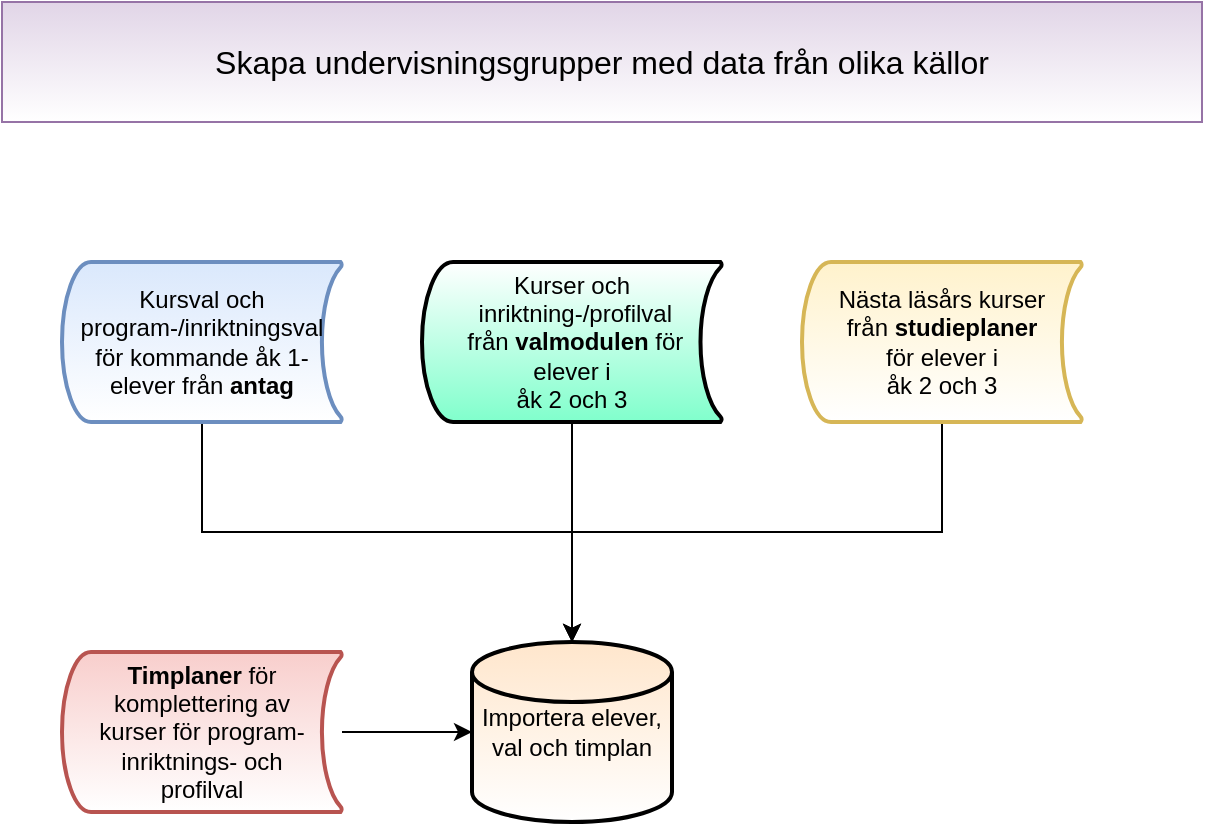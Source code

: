 <mxfile version="16.5.3" type="github" pages="3">
  <diagram id="eU5bEB_idOcOBmL3GrIz" name="Översikt">
    <mxGraphModel dx="1449" dy="1136" grid="1" gridSize="10" guides="1" tooltips="1" connect="1" arrows="1" fold="1" page="1" pageScale="1" pageWidth="827" pageHeight="1169" math="0" shadow="0">
      <root>
        <mxCell id="0" />
        <mxCell id="1" parent="0" />
        <mxCell id="N4Wq4Jq-gwxVOum_rCYY-2" value="&lt;font style=&quot;font-size: 16px&quot;&gt;Skapa undervisningsgrupper med data från olika källor&lt;/font&gt;" style="whiteSpace=wrap;html=1;fillColor=#e1d5e7;strokeColor=#9673a6;gradientColor=#ffffff;rounded=0;" parent="1" vertex="1">
          <mxGeometry x="120" y="80" width="600" height="60" as="geometry" />
        </mxCell>
        <mxCell id="N4Wq4Jq-gwxVOum_rCYY-20" style="edgeStyle=orthogonalEdgeStyle;orthogonalLoop=1;jettySize=auto;html=1;entryX=0.5;entryY=0;entryDx=0;entryDy=0;exitX=0.5;exitY=0;exitDx=0;exitDy=0;rounded=0;" parent="1" source="N4Wq4Jq-gwxVOum_rCYY-7" target="N4Wq4Jq-gwxVOum_rCYY-7" edge="1">
          <mxGeometry relative="1" as="geometry" />
        </mxCell>
        <mxCell id="N4Wq4Jq-gwxVOum_rCYY-23" value="" style="edgeStyle=orthogonalEdgeStyle;orthogonalLoop=1;jettySize=auto;html=1;rounded=0;" parent="1" source="N4Wq4Jq-gwxVOum_rCYY-3" target="N4Wq4Jq-gwxVOum_rCYY-7" edge="1">
          <mxGeometry relative="1" as="geometry" />
        </mxCell>
        <mxCell id="N4Wq4Jq-gwxVOum_rCYY-3" value="Kurser och&lt;br&gt;&amp;nbsp;inriktning-/profilval&lt;br&gt;&amp;nbsp;från &lt;b&gt;valmodulen&lt;/b&gt; för&lt;br&gt;elever i &lt;br&gt;åk 2 och 3" style="strokeWidth=2;html=1;shape=mxgraph.flowchart.stored_data;whiteSpace=wrap;gradientColor=#80FFCC;rounded=0;" parent="1" vertex="1">
          <mxGeometry x="330" y="210" width="150" height="80" as="geometry" />
        </mxCell>
        <mxCell id="N4Wq4Jq-gwxVOum_rCYY-19" style="edgeStyle=orthogonalEdgeStyle;orthogonalLoop=1;jettySize=auto;html=1;exitX=0.5;exitY=1;exitDx=0;exitDy=0;exitPerimeter=0;rounded=0;" parent="1" source="N4Wq4Jq-gwxVOum_rCYY-4" target="N4Wq4Jq-gwxVOum_rCYY-7" edge="1">
          <mxGeometry relative="1" as="geometry">
            <mxPoint x="210" y="300" as="sourcePoint" />
          </mxGeometry>
        </mxCell>
        <mxCell id="N4Wq4Jq-gwxVOum_rCYY-4" value="Kursval och&lt;br&gt;program-/inriktningsval&lt;br&gt;för kommande åk 1-elever från &lt;b&gt;antag&lt;/b&gt;" style="strokeWidth=2;html=1;shape=mxgraph.flowchart.stored_data;whiteSpace=wrap;fillColor=#dae8fc;strokeColor=#6c8ebf;gradientColor=#ffffff;rounded=0;" parent="1" vertex="1">
          <mxGeometry x="150" y="210" width="140" height="80" as="geometry" />
        </mxCell>
        <mxCell id="N4Wq4Jq-gwxVOum_rCYY-21" style="edgeStyle=orthogonalEdgeStyle;orthogonalLoop=1;jettySize=auto;html=1;exitX=0.5;exitY=1;exitDx=0;exitDy=0;exitPerimeter=0;rounded=0;" parent="1" source="N4Wq4Jq-gwxVOum_rCYY-5" target="N4Wq4Jq-gwxVOum_rCYY-7" edge="1">
          <mxGeometry relative="1" as="geometry" />
        </mxCell>
        <mxCell id="N4Wq4Jq-gwxVOum_rCYY-5" value="Nästa läsårs kurser&lt;br&gt;från &lt;b&gt;studieplaner&lt;/b&gt;&lt;br&gt;för elever i&lt;br&gt;åk 2 och 3" style="strokeWidth=2;html=1;shape=mxgraph.flowchart.stored_data;whiteSpace=wrap;fillColor=#fff2cc;strokeColor=#d6b656;gradientColor=#ffffff;rounded=0;" parent="1" vertex="1">
          <mxGeometry x="520" y="210" width="140" height="80" as="geometry" />
        </mxCell>
        <mxCell id="N4Wq4Jq-gwxVOum_rCYY-24" value="" style="edgeStyle=orthogonalEdgeStyle;orthogonalLoop=1;jettySize=auto;html=1;rounded=0;" parent="1" source="N4Wq4Jq-gwxVOum_rCYY-6" target="N4Wq4Jq-gwxVOum_rCYY-7" edge="1">
          <mxGeometry relative="1" as="geometry" />
        </mxCell>
        <mxCell id="N4Wq4Jq-gwxVOum_rCYY-6" value="&lt;b&gt;Timplaner &lt;/b&gt;för komplettering av&lt;br&gt;kurser för program- inriktnings- och&lt;br&gt;profilval" style="strokeWidth=2;html=1;shape=mxgraph.flowchart.stored_data;whiteSpace=wrap;perimeter=rectanglePerimeter;fillColor=#f8cecc;strokeColor=#b85450;gradientColor=#ffffff;rounded=0;" parent="1" vertex="1">
          <mxGeometry x="150" y="405" width="140" height="80" as="geometry" />
        </mxCell>
        <mxCell id="N4Wq4Jq-gwxVOum_rCYY-7" value="Importera&amp;nbsp;elever, val och timplan" style="strokeWidth=2;html=1;shape=mxgraph.flowchart.database;whiteSpace=wrap;fontFamily=Helvetica;fontSize=12;align=center;strokeColor=default;fillColor=#ffe6cc;gradientColor=#ffffff;rounded=0;" parent="1" vertex="1">
          <mxGeometry x="355" y="400" width="100" height="90" as="geometry" />
        </mxCell>
        <mxCell id="N4Wq4Jq-gwxVOum_rCYY-22" style="edgeStyle=orthogonalEdgeStyle;orthogonalLoop=1;jettySize=auto;html=1;exitX=0.5;exitY=1;exitDx=0;exitDy=0;exitPerimeter=0;rounded=0;" parent="1" source="N4Wq4Jq-gwxVOum_rCYY-3" target="N4Wq4Jq-gwxVOum_rCYY-3" edge="1">
          <mxGeometry relative="1" as="geometry" />
        </mxCell>
      </root>
    </mxGraphModel>
  </diagram>
  <diagram id="_B2IKwk71UPqKRUpduyg" name="Classdiagram">
    <mxGraphModel dx="1449" dy="1136" grid="1" gridSize="10" guides="1" tooltips="1" connect="1" arrows="1" fold="1" page="1" pageScale="1" pageWidth="827" pageHeight="1169" math="0" shadow="0">
      <root>
        <mxCell id="cNbXJIi7cZ-356EoTGdG-0" />
        <mxCell id="cNbXJIi7cZ-356EoTGdG-1" parent="cNbXJIi7cZ-356EoTGdG-0" />
        <mxCell id="QStqcALpLo4uLJht0Jsj-1" value="ImportStudentCourseChoice&#xa;" style="swimlane;fontStyle=1;align=center;verticalAlign=top;childLayout=stackLayout;horizontal=1;startSize=26;horizontalStack=0;resizeParent=1;resizeParentMax=0;resizeLast=0;collapsible=1;marginBottom=0;rounded=0;sketch=0;" parent="cNbXJIi7cZ-356EoTGdG-1" vertex="1">
          <mxGeometry x="80" y="100" width="220" height="230" as="geometry" />
        </mxCell>
        <mxCell id="QStqcALpLo4uLJht0Jsj-2" value="- case: string" style="text;strokeColor=none;fillColor=none;align=left;verticalAlign=top;spacingLeft=4;spacingRight=4;overflow=hidden;rotatable=0;points=[[0,0.5],[1,0.5]];portConstraint=eastwest;rounded=0;sketch=0;" parent="QStqcALpLo4uLJht0Jsj-1" vertex="1">
          <mxGeometry y="26" width="220" height="26" as="geometry" />
        </mxCell>
        <mxCell id="QStqcALpLo4uLJht0Jsj-5" value="- provisionalCourseCode: string" style="text;strokeColor=none;fillColor=none;align=left;verticalAlign=top;spacingLeft=4;spacingRight=4;overflow=hidden;rotatable=0;points=[[0,0.5],[1,0.5]];portConstraint=eastwest;rounded=0;sketch=0;" parent="QStqcALpLo4uLJht0Jsj-1" vertex="1">
          <mxGeometry y="52" width="220" height="26" as="geometry" />
        </mxCell>
        <mxCell id="P04Ma9YjkHCb8q7oQH9x-0" value="- firstChoice: boolean" style="text;strokeColor=none;fillColor=none;align=left;verticalAlign=top;spacingLeft=4;spacingRight=4;overflow=hidden;rotatable=0;points=[[0,0.5],[1,0.5]];portConstraint=eastwest;rounded=0;sketch=0;" parent="QStqcALpLo4uLJht0Jsj-1" vertex="1">
          <mxGeometry y="78" width="220" height="22" as="geometry" />
        </mxCell>
        <mxCell id="QStqcALpLo4uLJht0Jsj-10" value="- status: int" style="text;strokeColor=none;fillColor=none;align=left;verticalAlign=top;spacingLeft=4;spacingRight=4;overflow=hidden;rotatable=0;points=[[0,0.5],[1,0.5]];portConstraint=eastwest;rounded=0;sketch=0;" parent="QStqcALpLo4uLJht0Jsj-1" vertex="1">
          <mxGeometry y="100" width="220" height="22" as="geometry" />
        </mxCell>
        <mxCell id="P04Ma9YjkHCb8q7oQH9x-2" value="- priority: int" style="text;strokeColor=none;fillColor=none;align=left;verticalAlign=top;spacingLeft=4;spacingRight=4;overflow=hidden;rotatable=0;points=[[0,0.5],[1,0.5]];portConstraint=eastwest;rounded=0;sketch=0;" parent="QStqcALpLo4uLJht0Jsj-1" vertex="1">
          <mxGeometry y="122" width="220" height="22" as="geometry" />
        </mxCell>
        <mxCell id="QStqcALpLo4uLJht0Jsj-11" value="- personalIdNumber: string" style="text;strokeColor=none;fillColor=none;align=left;verticalAlign=top;spacingLeft=4;spacingRight=4;overflow=hidden;rotatable=0;points=[[0,0.5],[1,0.5]];portConstraint=eastwest;rounded=0;sketch=0;" parent="QStqcALpLo4uLJht0Jsj-1" vertex="1">
          <mxGeometry y="144" width="220" height="26" as="geometry" />
        </mxCell>
        <mxCell id="QStqcALpLo4uLJht0Jsj-3" value="" style="line;strokeWidth=1;fillColor=none;align=left;verticalAlign=middle;spacingTop=-1;spacingLeft=3;spacingRight=3;rotatable=0;labelPosition=right;points=[];portConstraint=eastwest;rounded=0;sketch=0;" parent="QStqcALpLo4uLJht0Jsj-1" vertex="1">
          <mxGeometry y="170" width="220" height="8" as="geometry" />
        </mxCell>
        <mxCell id="QStqcALpLo4uLJht0Jsj-4" value="+ importStudentCourseChoice()" style="text;strokeColor=none;fillColor=none;align=left;verticalAlign=top;spacingLeft=4;spacingRight=4;overflow=hidden;rotatable=0;points=[[0,0.5],[1,0.5]];portConstraint=eastwest;rounded=0;sketch=0;" parent="QStqcALpLo4uLJht0Jsj-1" vertex="1">
          <mxGeometry y="178" width="220" height="26" as="geometry" />
        </mxCell>
        <mxCell id="vb3vY32Sn7mwwM0Ge0F3-40" value="+ get(): StudentCourseChoice" style="text;strokeColor=none;fillColor=none;align=left;verticalAlign=top;spacingLeft=4;spacingRight=4;overflow=hidden;rotatable=0;points=[[0,0.5],[1,0.5]];portConstraint=eastwest;rounded=0;sketch=0;" vertex="1" parent="QStqcALpLo4uLJht0Jsj-1">
          <mxGeometry y="204" width="220" height="26" as="geometry" />
        </mxCell>
        <mxCell id="lSE_ckhoJW2lwdQtkruW-1" value="Student" style="swimlane;fontStyle=1;align=center;verticalAlign=top;childLayout=stackLayout;horizontal=1;startSize=26;horizontalStack=0;resizeParent=1;resizeParentMax=0;resizeLast=0;collapsible=1;marginBottom=0;rounded=0;sketch=0;" parent="cNbXJIi7cZ-356EoTGdG-1" vertex="1">
          <mxGeometry x="640" y="400" width="160" height="242" as="geometry" />
        </mxCell>
        <mxCell id="lSE_ckhoJW2lwdQtkruW-2" value="- id: int" style="text;strokeColor=none;fillColor=none;align=left;verticalAlign=top;spacingLeft=4;spacingRight=4;overflow=hidden;rotatable=0;points=[[0,0.5],[1,0.5]];portConstraint=eastwest;rounded=0;sketch=0;" parent="lSE_ckhoJW2lwdQtkruW-1" vertex="1">
          <mxGeometry y="26" width="160" height="26" as="geometry" />
        </mxCell>
        <mxCell id="lSE_ckhoJW2lwdQtkruW-7" value="- personalIdNumber: string" style="text;strokeColor=none;fillColor=none;align=left;verticalAlign=top;spacingLeft=4;spacingRight=4;overflow=hidden;rotatable=0;points=[[0,0.5],[1,0.5]];portConstraint=eastwest;rounded=0;sketch=0;" parent="lSE_ckhoJW2lwdQtkruW-1" vertex="1">
          <mxGeometry y="52" width="160" height="26" as="geometry" />
        </mxCell>
        <mxCell id="lSE_ckhoJW2lwdQtkruW-6" value="- firstName: string" style="text;strokeColor=none;fillColor=none;align=left;verticalAlign=top;spacingLeft=4;spacingRight=4;overflow=hidden;rotatable=0;points=[[0,0.5],[1,0.5]];portConstraint=eastwest;rounded=0;sketch=0;" parent="lSE_ckhoJW2lwdQtkruW-1" vertex="1">
          <mxGeometry y="78" width="160" height="26" as="geometry" />
        </mxCell>
        <mxCell id="lSE_ckhoJW2lwdQtkruW-5" value="- secondName: string" style="text;strokeColor=none;fillColor=none;align=left;verticalAlign=top;spacingLeft=4;spacingRight=4;overflow=hidden;rotatable=0;points=[[0,0.5],[1,0.5]];portConstraint=eastwest;rounded=0;sketch=0;" parent="lSE_ckhoJW2lwdQtkruW-1" vertex="1">
          <mxGeometry y="104" width="160" height="26" as="geometry" />
        </mxCell>
        <mxCell id="aIZ5KHtmLbTSz8HgZeEo-0" value="- class: string" style="text;strokeColor=none;fillColor=none;align=left;verticalAlign=top;spacingLeft=4;spacingRight=4;overflow=hidden;rotatable=0;points=[[0,0.5],[1,0.5]];portConstraint=eastwest;rounded=0;sketch=0;" parent="lSE_ckhoJW2lwdQtkruW-1" vertex="1">
          <mxGeometry y="130" width="160" height="26" as="geometry" />
        </mxCell>
        <mxCell id="7xDCMkD5o106g9vGs4F4-0" value="- meritValue: double" style="text;strokeColor=none;fillColor=none;align=left;verticalAlign=top;spacingLeft=4;spacingRight=4;overflow=hidden;rotatable=0;points=[[0,0.5],[1,0.5]];portConstraint=eastwest;rounded=0;sketch=0;" parent="lSE_ckhoJW2lwdQtkruW-1" vertex="1">
          <mxGeometry y="156" width="160" height="26" as="geometry" />
        </mxCell>
        <mxCell id="lSE_ckhoJW2lwdQtkruW-3" value="" style="line;strokeWidth=1;fillColor=none;align=left;verticalAlign=middle;spacingTop=-1;spacingLeft=3;spacingRight=3;rotatable=0;labelPosition=right;points=[];portConstraint=eastwest;rounded=0;sketch=0;" parent="lSE_ckhoJW2lwdQtkruW-1" vertex="1">
          <mxGeometry y="182" width="160" height="8" as="geometry" />
        </mxCell>
        <mxCell id="lSE_ckhoJW2lwdQtkruW-4" value="+ add(): Student" style="text;strokeColor=none;fillColor=none;align=left;verticalAlign=top;spacingLeft=4;spacingRight=4;overflow=hidden;rotatable=0;points=[[0,0.5],[1,0.5]];portConstraint=eastwest;rounded=0;sketch=0;" parent="lSE_ckhoJW2lwdQtkruW-1" vertex="1">
          <mxGeometry y="190" width="160" height="26" as="geometry" />
        </mxCell>
        <mxCell id="vb3vY32Sn7mwwM0Ge0F3-8" value="+ get(): Student" style="text;strokeColor=none;fillColor=none;align=left;verticalAlign=top;spacingLeft=4;spacingRight=4;overflow=hidden;rotatable=0;points=[[0,0.5],[1,0.5]];portConstraint=eastwest;rounded=0;sketch=0;" vertex="1" parent="lSE_ckhoJW2lwdQtkruW-1">
          <mxGeometry y="216" width="160" height="26" as="geometry" />
        </mxCell>
        <mxCell id="7TRHJB1dz3AjCHL3VWmy-0" value="&lt;font style=&quot;font-size: 16px&quot;&gt;Classdiagram&lt;/font&gt;" style="rounded=0;whiteSpace=wrap;html=1;sketch=0;fillColor=#dae8fc;strokeColor=#6c8ebf;gradientColor=#ffffff;" parent="cNbXJIi7cZ-356EoTGdG-1" vertex="1">
          <mxGeometry x="320" y="40" width="120" height="60" as="geometry" />
        </mxCell>
        <mxCell id="PtXaqnoFdID0OcyJ6ymT-0" value="StudentCourseChoice" style="swimlane;fontStyle=1;align=center;verticalAlign=top;childLayout=stackLayout;horizontal=1;startSize=26;horizontalStack=0;resizeParent=1;resizeParentMax=0;resizeLast=0;collapsible=1;marginBottom=0;rounded=0;sketch=0;fontSize=12;gradientColor=#ffffff;" parent="cNbXJIi7cZ-356EoTGdG-1" vertex="1">
          <mxGeometry x="80" y="438" width="220" height="294" as="geometry" />
        </mxCell>
        <mxCell id="PtXaqnoFdID0OcyJ6ymT-1" value="- id: int" style="text;strokeColor=none;fillColor=none;align=left;verticalAlign=top;spacingLeft=4;spacingRight=4;overflow=hidden;rotatable=0;points=[[0,0.5],[1,0.5]];portConstraint=eastwest;rounded=0;sketch=0;fontSize=12;" parent="PtXaqnoFdID0OcyJ6ymT-0" vertex="1">
          <mxGeometry y="26" width="220" height="26" as="geometry" />
        </mxCell>
        <mxCell id="aIZ5KHtmLbTSz8HgZeEo-2" value="- case: string" style="text;strokeColor=none;fillColor=none;align=left;verticalAlign=top;spacingLeft=4;spacingRight=4;overflow=hidden;rotatable=0;points=[[0,0.5],[1,0.5]];portConstraint=eastwest;rounded=0;sketch=0;fontSize=12;" parent="PtXaqnoFdID0OcyJ6ymT-0" vertex="1">
          <mxGeometry y="52" width="220" height="26" as="geometry" />
        </mxCell>
        <mxCell id="aIZ5KHtmLbTSz8HgZeEo-1" value="- courseCode: string" style="text;strokeColor=none;fillColor=none;align=left;verticalAlign=top;spacingLeft=4;spacingRight=4;overflow=hidden;rotatable=0;points=[[0,0.5],[1,0.5]];portConstraint=eastwest;rounded=0;sketch=0;fontSize=12;" parent="PtXaqnoFdID0OcyJ6ymT-0" vertex="1">
          <mxGeometry y="78" width="220" height="26" as="geometry" />
        </mxCell>
        <mxCell id="P04Ma9YjkHCb8q7oQH9x-1" value="- firstChoice: boolean" style="text;strokeColor=none;fillColor=none;align=left;verticalAlign=top;spacingLeft=4;spacingRight=4;overflow=hidden;rotatable=0;points=[[0,0.5],[1,0.5]];portConstraint=eastwest;rounded=0;sketch=0;fontSize=12;" parent="PtXaqnoFdID0OcyJ6ymT-0" vertex="1">
          <mxGeometry y="104" width="220" height="26" as="geometry" />
        </mxCell>
        <mxCell id="4MULHhzxBhQmP6YOs4Q9-2" value="- status: int" style="text;strokeColor=none;fillColor=none;align=left;verticalAlign=top;spacingLeft=4;spacingRight=4;overflow=hidden;rotatable=0;points=[[0,0.5],[1,0.5]];portConstraint=eastwest;rounded=0;sketch=0;fontSize=12;" parent="PtXaqnoFdID0OcyJ6ymT-0" vertex="1">
          <mxGeometry y="130" width="220" height="26" as="geometry" />
        </mxCell>
        <mxCell id="P04Ma9YjkHCb8q7oQH9x-3" value="- priority: int" style="text;strokeColor=none;fillColor=none;align=left;verticalAlign=top;spacingLeft=4;spacingRight=4;overflow=hidden;rotatable=0;points=[[0,0.5],[1,0.5]];portConstraint=eastwest;rounded=0;sketch=0;fontSize=12;" parent="PtXaqnoFdID0OcyJ6ymT-0" vertex="1">
          <mxGeometry y="156" width="220" height="26" as="geometry" />
        </mxCell>
        <mxCell id="67-uARTK_hZvg_wMldzH-0" value="- studentId: int" style="text;strokeColor=none;fillColor=none;align=left;verticalAlign=top;spacingLeft=4;spacingRight=4;overflow=hidden;rotatable=0;points=[[0,0.5],[1,0.5]];portConstraint=eastwest;rounded=0;sketch=0;fontSize=12;" parent="PtXaqnoFdID0OcyJ6ymT-0" vertex="1">
          <mxGeometry y="182" width="220" height="26" as="geometry" />
        </mxCell>
        <mxCell id="PtXaqnoFdID0OcyJ6ymT-2" value="" style="line;strokeWidth=1;fillColor=none;align=left;verticalAlign=middle;spacingTop=-1;spacingLeft=3;spacingRight=3;rotatable=0;labelPosition=right;points=[];portConstraint=eastwest;rounded=0;sketch=0;fontSize=16;" parent="PtXaqnoFdID0OcyJ6ymT-0" vertex="1">
          <mxGeometry y="208" width="220" height="8" as="geometry" />
        </mxCell>
        <mxCell id="PtXaqnoFdID0OcyJ6ymT-3" value="+ add(): StudentCourseChoice" style="text;strokeColor=none;fillColor=none;align=left;verticalAlign=top;spacingLeft=4;spacingRight=4;overflow=hidden;rotatable=0;points=[[0,0.5],[1,0.5]];portConstraint=eastwest;rounded=0;sketch=0;fontSize=12;" parent="PtXaqnoFdID0OcyJ6ymT-0" vertex="1">
          <mxGeometry y="216" width="220" height="26" as="geometry" />
        </mxCell>
        <mxCell id="vb3vY32Sn7mwwM0Ge0F3-9" value="+ get(): StudentCourseChoice" style="text;strokeColor=none;fillColor=none;align=left;verticalAlign=top;spacingLeft=4;spacingRight=4;overflow=hidden;rotatable=0;points=[[0,0.5],[1,0.5]];portConstraint=eastwest;rounded=0;sketch=0;fontSize=12;" vertex="1" parent="PtXaqnoFdID0OcyJ6ymT-0">
          <mxGeometry y="242" width="220" height="26" as="geometry" />
        </mxCell>
        <mxCell id="vb3vY32Sn7mwwM0Ge0F3-26" value="+ getCase(): string" style="text;strokeColor=none;fillColor=none;align=left;verticalAlign=top;spacingLeft=4;spacingRight=4;overflow=hidden;rotatable=0;points=[[0,0.5],[1,0.5]];portConstraint=eastwest;rounded=0;sketch=0;" vertex="1" parent="PtXaqnoFdID0OcyJ6ymT-0">
          <mxGeometry y="268" width="220" height="26" as="geometry" />
        </mxCell>
        <mxCell id="vb3vY32Sn7mwwM0Ge0F3-0" value="ImportStudent" style="swimlane;fontStyle=1;align=center;verticalAlign=top;childLayout=stackLayout;horizontal=1;startSize=26;horizontalStack=0;resizeParent=1;resizeParentMax=0;resizeLast=0;collapsible=1;marginBottom=0;" vertex="1" parent="cNbXJIi7cZ-356EoTGdG-1">
          <mxGeometry x="640" y="90" width="160" height="216" as="geometry" />
        </mxCell>
        <mxCell id="vb3vY32Sn7mwwM0Ge0F3-1" value="- personalIdNumber: string" style="text;strokeColor=none;fillColor=none;align=left;verticalAlign=top;spacingLeft=4;spacingRight=4;overflow=hidden;rotatable=0;points=[[0,0.5],[1,0.5]];portConstraint=eastwest;" vertex="1" parent="vb3vY32Sn7mwwM0Ge0F3-0">
          <mxGeometry y="26" width="160" height="26" as="geometry" />
        </mxCell>
        <mxCell id="vb3vY32Sn7mwwM0Ge0F3-4" value="- firstName: string" style="text;strokeColor=none;fillColor=none;align=left;verticalAlign=top;spacingLeft=4;spacingRight=4;overflow=hidden;rotatable=0;points=[[0,0.5],[1,0.5]];portConstraint=eastwest;" vertex="1" parent="vb3vY32Sn7mwwM0Ge0F3-0">
          <mxGeometry y="52" width="160" height="26" as="geometry" />
        </mxCell>
        <mxCell id="vb3vY32Sn7mwwM0Ge0F3-5" value="- secondName: string" style="text;strokeColor=none;fillColor=none;align=left;verticalAlign=top;spacingLeft=4;spacingRight=4;overflow=hidden;rotatable=0;points=[[0,0.5],[1,0.5]];portConstraint=eastwest;" vertex="1" parent="vb3vY32Sn7mwwM0Ge0F3-0">
          <mxGeometry y="78" width="160" height="26" as="geometry" />
        </mxCell>
        <mxCell id="vb3vY32Sn7mwwM0Ge0F3-6" value="- class: string" style="text;strokeColor=none;fillColor=none;align=left;verticalAlign=top;spacingLeft=4;spacingRight=4;overflow=hidden;rotatable=0;points=[[0,0.5],[1,0.5]];portConstraint=eastwest;" vertex="1" parent="vb3vY32Sn7mwwM0Ge0F3-0">
          <mxGeometry y="104" width="160" height="26" as="geometry" />
        </mxCell>
        <mxCell id="vb3vY32Sn7mwwM0Ge0F3-7" value="- meritValue: double" style="text;strokeColor=none;fillColor=none;align=left;verticalAlign=top;spacingLeft=4;spacingRight=4;overflow=hidden;rotatable=0;points=[[0,0.5],[1,0.5]];portConstraint=eastwest;" vertex="1" parent="vb3vY32Sn7mwwM0Ge0F3-0">
          <mxGeometry y="130" width="160" height="26" as="geometry" />
        </mxCell>
        <mxCell id="vb3vY32Sn7mwwM0Ge0F3-2" value="" style="line;strokeWidth=1;fillColor=none;align=left;verticalAlign=middle;spacingTop=-1;spacingLeft=3;spacingRight=3;rotatable=0;labelPosition=right;points=[];portConstraint=eastwest;" vertex="1" parent="vb3vY32Sn7mwwM0Ge0F3-0">
          <mxGeometry y="156" width="160" height="8" as="geometry" />
        </mxCell>
        <mxCell id="vb3vY32Sn7mwwM0Ge0F3-3" value="+ importStudent()" style="text;strokeColor=none;fillColor=none;align=left;verticalAlign=top;spacingLeft=4;spacingRight=4;overflow=hidden;rotatable=0;points=[[0,0.5],[1,0.5]];portConstraint=eastwest;" vertex="1" parent="vb3vY32Sn7mwwM0Ge0F3-0">
          <mxGeometry y="164" width="160" height="26" as="geometry" />
        </mxCell>
        <mxCell id="vb3vY32Sn7mwwM0Ge0F3-39" value="+ get(): Student" style="text;strokeColor=none;fillColor=none;align=left;verticalAlign=top;spacingLeft=4;spacingRight=4;overflow=hidden;rotatable=0;points=[[0,0.5],[1,0.5]];portConstraint=eastwest;" vertex="1" parent="vb3vY32Sn7mwwM0Ge0F3-0">
          <mxGeometry y="190" width="160" height="26" as="geometry" />
        </mxCell>
        <mxCell id="vb3vY32Sn7mwwM0Ge0F3-11" value="Case" style="swimlane;fontStyle=1;align=center;verticalAlign=top;childLayout=stackLayout;horizontal=1;startSize=26;horizontalStack=0;resizeParent=1;resizeParentMax=0;resizeLast=0;collapsible=1;marginBottom=0;" vertex="1" parent="cNbXJIi7cZ-356EoTGdG-1">
          <mxGeometry x="640" y="920" width="160" height="112" as="geometry" />
        </mxCell>
        <mxCell id="vb3vY32Sn7mwwM0Ge0F3-12" value="- case: string" style="text;strokeColor=none;fillColor=none;align=left;verticalAlign=top;spacingLeft=4;spacingRight=4;overflow=hidden;rotatable=0;points=[[0,0.5],[1,0.5]];portConstraint=eastwest;" vertex="1" parent="vb3vY32Sn7mwwM0Ge0F3-11">
          <mxGeometry y="26" width="160" height="26" as="geometry" />
        </mxCell>
        <mxCell id="vb3vY32Sn7mwwM0Ge0F3-15" value="- caseAlias: string" style="text;strokeColor=none;fillColor=none;align=left;verticalAlign=top;spacingLeft=4;spacingRight=4;overflow=hidden;rotatable=0;points=[[0,0.5],[1,0.5]];portConstraint=eastwest;" vertex="1" parent="vb3vY32Sn7mwwM0Ge0F3-11">
          <mxGeometry y="52" width="160" height="26" as="geometry" />
        </mxCell>
        <mxCell id="vb3vY32Sn7mwwM0Ge0F3-13" value="" style="line;strokeWidth=1;fillColor=none;align=left;verticalAlign=middle;spacingTop=-1;spacingLeft=3;spacingRight=3;rotatable=0;labelPosition=right;points=[];portConstraint=eastwest;" vertex="1" parent="vb3vY32Sn7mwwM0Ge0F3-11">
          <mxGeometry y="78" width="160" height="8" as="geometry" />
        </mxCell>
        <mxCell id="vb3vY32Sn7mwwM0Ge0F3-14" value="+ getCaseAlias()" style="text;strokeColor=none;fillColor=none;align=left;verticalAlign=top;spacingLeft=4;spacingRight=4;overflow=hidden;rotatable=0;points=[[0,0.5],[1,0.5]];portConstraint=eastwest;" vertex="1" parent="vb3vY32Sn7mwwM0Ge0F3-11">
          <mxGeometry y="86" width="160" height="26" as="geometry" />
        </mxCell>
        <mxCell id="vb3vY32Sn7mwwM0Ge0F3-18" value="Course" style="swimlane;fontStyle=1;align=center;verticalAlign=top;childLayout=stackLayout;horizontal=1;startSize=26;horizontalStack=0;resizeParent=1;resizeParentMax=0;resizeLast=0;collapsible=1;marginBottom=0;" vertex="1" parent="cNbXJIi7cZ-356EoTGdG-1">
          <mxGeometry x="640" y="760" width="160" height="138" as="geometry" />
        </mxCell>
        <mxCell id="vb3vY32Sn7mwwM0Ge0F3-19" value="- courseCode: string" style="text;strokeColor=none;fillColor=none;align=left;verticalAlign=top;spacingLeft=4;spacingRight=4;overflow=hidden;rotatable=0;points=[[0,0.5],[1,0.5]];portConstraint=eastwest;" vertex="1" parent="vb3vY32Sn7mwwM0Ge0F3-18">
          <mxGeometry y="26" width="160" height="26" as="geometry" />
        </mxCell>
        <mxCell id="vb3vY32Sn7mwwM0Ge0F3-20" value="- name: string" style="text;strokeColor=none;fillColor=none;align=left;verticalAlign=top;spacingLeft=4;spacingRight=4;overflow=hidden;rotatable=0;points=[[0,0.5],[1,0.5]];portConstraint=eastwest;" vertex="1" parent="vb3vY32Sn7mwwM0Ge0F3-18">
          <mxGeometry y="52" width="160" height="26" as="geometry" />
        </mxCell>
        <mxCell id="vb3vY32Sn7mwwM0Ge0F3-27" value="- point: int" style="text;strokeColor=none;fillColor=none;align=left;verticalAlign=top;spacingLeft=4;spacingRight=4;overflow=hidden;rotatable=0;points=[[0,0.5],[1,0.5]];portConstraint=eastwest;" vertex="1" parent="vb3vY32Sn7mwwM0Ge0F3-18">
          <mxGeometry y="78" width="160" height="26" as="geometry" />
        </mxCell>
        <mxCell id="vb3vY32Sn7mwwM0Ge0F3-21" value="" style="line;strokeWidth=1;fillColor=none;align=left;verticalAlign=middle;spacingTop=-1;spacingLeft=3;spacingRight=3;rotatable=0;labelPosition=right;points=[];portConstraint=eastwest;" vertex="1" parent="vb3vY32Sn7mwwM0Ge0F3-18">
          <mxGeometry y="104" width="160" height="8" as="geometry" />
        </mxCell>
        <mxCell id="vb3vY32Sn7mwwM0Ge0F3-22" value="+ getCourse()" style="text;strokeColor=none;fillColor=none;align=left;verticalAlign=top;spacingLeft=4;spacingRight=4;overflow=hidden;rotatable=0;points=[[0,0.5],[1,0.5]];portConstraint=eastwest;" vertex="1" parent="vb3vY32Sn7mwwM0Ge0F3-18">
          <mxGeometry y="112" width="160" height="26" as="geometry" />
        </mxCell>
        <mxCell id="vb3vY32Sn7mwwM0Ge0F3-29" value="ChoiceOfCourseCollection" style="swimlane;fontStyle=1;align=center;verticalAlign=top;childLayout=stackLayout;horizontal=1;startSize=26;horizontalStack=0;resizeParent=1;resizeParentMax=0;resizeLast=0;collapsible=1;marginBottom=0;" vertex="1" parent="cNbXJIi7cZ-356EoTGdG-1">
          <mxGeometry x="150" y="820" width="230" height="112" as="geometry" />
        </mxCell>
        <mxCell id="vb3vY32Sn7mwwM0Ge0F3-30" value="- provisionalCourseId: string" style="text;strokeColor=none;fillColor=none;align=left;verticalAlign=top;spacingLeft=4;spacingRight=4;overflow=hidden;rotatable=0;points=[[0,0.5],[1,0.5]];portConstraint=eastwest;" vertex="1" parent="vb3vY32Sn7mwwM0Ge0F3-29">
          <mxGeometry y="26" width="230" height="26" as="geometry" />
        </mxCell>
        <mxCell id="vb3vY32Sn7mwwM0Ge0F3-33" value="- courseCollection: Course[]" style="text;strokeColor=none;fillColor=none;align=left;verticalAlign=top;spacingLeft=4;spacingRight=4;overflow=hidden;rotatable=0;points=[[0,0.5],[1,0.5]];portConstraint=eastwest;" vertex="1" parent="vb3vY32Sn7mwwM0Ge0F3-29">
          <mxGeometry y="52" width="230" height="26" as="geometry" />
        </mxCell>
        <mxCell id="vb3vY32Sn7mwwM0Ge0F3-31" value="" style="line;strokeWidth=1;fillColor=none;align=left;verticalAlign=middle;spacingTop=-1;spacingLeft=3;spacingRight=3;rotatable=0;labelPosition=right;points=[];portConstraint=eastwest;" vertex="1" parent="vb3vY32Sn7mwwM0Ge0F3-29">
          <mxGeometry y="78" width="230" height="8" as="geometry" />
        </mxCell>
        <mxCell id="vb3vY32Sn7mwwM0Ge0F3-32" value="+ getCourseCollection(): type" style="text;strokeColor=none;fillColor=none;align=left;verticalAlign=top;spacingLeft=4;spacingRight=4;overflow=hidden;rotatable=0;points=[[0,0.5],[1,0.5]];portConstraint=eastwest;" vertex="1" parent="vb3vY32Sn7mwwM0Ge0F3-29">
          <mxGeometry y="86" width="230" height="26" as="geometry" />
        </mxCell>
        <mxCell id="vb3vY32Sn7mwwM0Ge0F3-34" value="dispatch" style="html=1;verticalAlign=bottom;endArrow=block;rounded=0;exitX=0.495;exitY=1.154;exitDx=0;exitDy=0;exitPerimeter=0;" edge="1" parent="cNbXJIi7cZ-356EoTGdG-1" source="vb3vY32Sn7mwwM0Ge0F3-40" target="PtXaqnoFdID0OcyJ6ymT-0">
          <mxGeometry x="0.02" width="80" relative="1" as="geometry">
            <mxPoint x="190" y="340" as="sourcePoint" />
            <mxPoint x="450" y="580" as="targetPoint" />
            <mxPoint as="offset" />
          </mxGeometry>
        </mxCell>
        <mxCell id="vb3vY32Sn7mwwM0Ge0F3-37" value="dispatch" style="html=1;verticalAlign=bottom;endArrow=block;rounded=0;entryX=0.5;entryY=0;entryDx=0;entryDy=0;exitX=0.513;exitY=1.038;exitDx=0;exitDy=0;exitPerimeter=0;" edge="1" parent="cNbXJIi7cZ-356EoTGdG-1" source="vb3vY32Sn7mwwM0Ge0F3-39" target="lSE_ckhoJW2lwdQtkruW-1">
          <mxGeometry x="0.091" width="80" relative="1" as="geometry">
            <mxPoint x="610" y="310" as="sourcePoint" />
            <mxPoint x="499.999" y="420" as="targetPoint" />
            <mxPoint as="offset" />
          </mxGeometry>
        </mxCell>
        <mxCell id="vb3vY32Sn7mwwM0Ge0F3-42" value="PointsPlan" style="swimlane;fontStyle=1;align=center;verticalAlign=top;childLayout=stackLayout;horizontal=1;startSize=26;horizontalStack=0;resizeParent=1;resizeParentMax=0;resizeLast=0;collapsible=1;marginBottom=0;" vertex="1" parent="cNbXJIi7cZ-356EoTGdG-1">
          <mxGeometry x="390" y="520" width="160" height="190" as="geometry" />
        </mxCell>
        <mxCell id="vb3vY32Sn7mwwM0Ge0F3-43" value="- courseCode: string" style="text;strokeColor=none;fillColor=none;align=left;verticalAlign=top;spacingLeft=4;spacingRight=4;overflow=hidden;rotatable=0;points=[[0,0.5],[1,0.5]];portConstraint=eastwest;" vertex="1" parent="vb3vY32Sn7mwwM0Ge0F3-42">
          <mxGeometry y="26" width="160" height="26" as="geometry" />
        </mxCell>
        <mxCell id="vb3vY32Sn7mwwM0Ge0F3-46" value="- courseCode: string" style="text;strokeColor=none;fillColor=none;align=left;verticalAlign=top;spacingLeft=4;spacingRight=4;overflow=hidden;rotatable=0;points=[[0,0.5],[1,0.5]];portConstraint=eastwest;" vertex="1" parent="vb3vY32Sn7mwwM0Ge0F3-42">
          <mxGeometry y="52" width="160" height="26" as="geometry" />
        </mxCell>
        <mxCell id="vb3vY32Sn7mwwM0Ge0F3-47" value="- courseCode: string" style="text;strokeColor=none;fillColor=none;align=left;verticalAlign=top;spacingLeft=4;spacingRight=4;overflow=hidden;rotatable=0;points=[[0,0.5],[1,0.5]];portConstraint=eastwest;" vertex="1" parent="vb3vY32Sn7mwwM0Ge0F3-42">
          <mxGeometry y="78" width="160" height="26" as="geometry" />
        </mxCell>
        <mxCell id="vb3vY32Sn7mwwM0Ge0F3-48" value="- courseCode: string" style="text;strokeColor=none;fillColor=none;align=left;verticalAlign=top;spacingLeft=4;spacingRight=4;overflow=hidden;rotatable=0;points=[[0,0.5],[1,0.5]];portConstraint=eastwest;" vertex="1" parent="vb3vY32Sn7mwwM0Ge0F3-42">
          <mxGeometry y="104" width="160" height="26" as="geometry" />
        </mxCell>
        <mxCell id="vb3vY32Sn7mwwM0Ge0F3-49" value="- courseCode: string" style="text;strokeColor=none;fillColor=none;align=left;verticalAlign=top;spacingLeft=4;spacingRight=4;overflow=hidden;rotatable=0;points=[[0,0.5],[1,0.5]];portConstraint=eastwest;" vertex="1" parent="vb3vY32Sn7mwwM0Ge0F3-42">
          <mxGeometry y="130" width="160" height="26" as="geometry" />
        </mxCell>
        <mxCell id="vb3vY32Sn7mwwM0Ge0F3-44" value="" style="line;strokeWidth=1;fillColor=none;align=left;verticalAlign=middle;spacingTop=-1;spacingLeft=3;spacingRight=3;rotatable=0;labelPosition=right;points=[];portConstraint=eastwest;" vertex="1" parent="vb3vY32Sn7mwwM0Ge0F3-42">
          <mxGeometry y="156" width="160" height="8" as="geometry" />
        </mxCell>
        <mxCell id="vb3vY32Sn7mwwM0Ge0F3-45" value="+ method(type): type" style="text;strokeColor=none;fillColor=none;align=left;verticalAlign=top;spacingLeft=4;spacingRight=4;overflow=hidden;rotatable=0;points=[[0,0.5],[1,0.5]];portConstraint=eastwest;" vertex="1" parent="vb3vY32Sn7mwwM0Ge0F3-42">
          <mxGeometry y="164" width="160" height="26" as="geometry" />
        </mxCell>
      </root>
    </mxGraphModel>
  </diagram>
  <diagram id="GVLEcGhsT-51VNfRB1g5" name="Entities">
    <mxGraphModel dx="1449" dy="1136" grid="1" gridSize="10" guides="1" tooltips="1" connect="1" arrows="1" fold="1" page="1" pageScale="1" pageWidth="827" pageHeight="1169" math="0" shadow="0">
      <root>
        <mxCell id="Q5VLXywZjATeQ4nRJ3x3-0" />
        <mxCell id="Q5VLXywZjATeQ4nRJ3x3-1" parent="Q5VLXywZjATeQ4nRJ3x3-0" />
        <mxCell id="hCdYBwaqkt7vEJ0Ur4tC-0" value="Student" style="shape=table;startSize=30;container=1;collapsible=1;childLayout=tableLayout;fixedRows=1;rowLines=0;fontStyle=1;align=center;resizeLast=1;" parent="Q5VLXywZjATeQ4nRJ3x3-1" vertex="1">
          <mxGeometry x="440" y="180" width="320" height="220" as="geometry">
            <mxRectangle x="120" y="200" width="80" height="30" as="alternateBounds" />
          </mxGeometry>
        </mxCell>
        <mxCell id="hCdYBwaqkt7vEJ0Ur4tC-1" value="" style="shape=tableRow;horizontal=0;startSize=0;swimlaneHead=0;swimlaneBody=0;fillColor=none;collapsible=0;dropTarget=0;points=[[0,0.5],[1,0.5]];portConstraint=eastwest;top=0;left=0;right=0;bottom=1;" parent="hCdYBwaqkt7vEJ0Ur4tC-0" vertex="1">
          <mxGeometry y="30" width="320" height="30" as="geometry" />
        </mxCell>
        <mxCell id="hCdYBwaqkt7vEJ0Ur4tC-2" value="PK" style="shape=partialRectangle;connectable=0;fillColor=none;top=0;left=0;bottom=0;right=0;fontStyle=1;overflow=hidden;" parent="hCdYBwaqkt7vEJ0Ur4tC-1" vertex="1">
          <mxGeometry width="30" height="30" as="geometry">
            <mxRectangle width="30" height="30" as="alternateBounds" />
          </mxGeometry>
        </mxCell>
        <mxCell id="hCdYBwaqkt7vEJ0Ur4tC-3" value="id int Not Null" style="shape=partialRectangle;connectable=0;fillColor=none;top=0;left=0;bottom=0;right=0;align=left;spacingLeft=6;fontStyle=5;overflow=hidden;" parent="hCdYBwaqkt7vEJ0Ur4tC-1" vertex="1">
          <mxGeometry x="30" width="290" height="30" as="geometry">
            <mxRectangle width="290" height="30" as="alternateBounds" />
          </mxGeometry>
        </mxCell>
        <mxCell id="hCdYBwaqkt7vEJ0Ur4tC-4" value="" style="shape=tableRow;horizontal=0;startSize=0;swimlaneHead=0;swimlaneBody=0;fillColor=none;collapsible=0;dropTarget=0;points=[[0,0.5],[1,0.5]];portConstraint=eastwest;top=0;left=0;right=0;bottom=0;" parent="hCdYBwaqkt7vEJ0Ur4tC-0" vertex="1">
          <mxGeometry y="60" width="320" height="30" as="geometry" />
        </mxCell>
        <mxCell id="hCdYBwaqkt7vEJ0Ur4tC-5" value="" style="shape=partialRectangle;connectable=0;fillColor=none;top=0;left=0;bottom=0;right=0;editable=1;overflow=hidden;" parent="hCdYBwaqkt7vEJ0Ur4tC-4" vertex="1">
          <mxGeometry width="30" height="30" as="geometry">
            <mxRectangle width="30" height="30" as="alternateBounds" />
          </mxGeometry>
        </mxCell>
        <mxCell id="hCdYBwaqkt7vEJ0Ur4tC-6" value="personaldNumber Nvarchar(30) Not Null" style="shape=partialRectangle;connectable=0;fillColor=none;top=0;left=0;bottom=0;right=0;align=left;spacingLeft=6;overflow=hidden;fontStyle=0" parent="hCdYBwaqkt7vEJ0Ur4tC-4" vertex="1">
          <mxGeometry x="30" width="290" height="30" as="geometry">
            <mxRectangle width="290" height="30" as="alternateBounds" />
          </mxGeometry>
        </mxCell>
        <mxCell id="hCdYBwaqkt7vEJ0Ur4tC-7" value="" style="shape=tableRow;horizontal=0;startSize=0;swimlaneHead=0;swimlaneBody=0;fillColor=none;collapsible=0;dropTarget=0;points=[[0,0.5],[1,0.5]];portConstraint=eastwest;top=0;left=0;right=0;bottom=0;" parent="hCdYBwaqkt7vEJ0Ur4tC-0" vertex="1">
          <mxGeometry y="90" width="320" height="30" as="geometry" />
        </mxCell>
        <mxCell id="hCdYBwaqkt7vEJ0Ur4tC-8" value="" style="shape=partialRectangle;connectable=0;fillColor=none;top=0;left=0;bottom=0;right=0;editable=1;overflow=hidden;" parent="hCdYBwaqkt7vEJ0Ur4tC-7" vertex="1">
          <mxGeometry width="30" height="30" as="geometry">
            <mxRectangle width="30" height="30" as="alternateBounds" />
          </mxGeometry>
        </mxCell>
        <mxCell id="hCdYBwaqkt7vEJ0Ur4tC-9" value="firstName Nvarchar(100) Not Null" style="shape=partialRectangle;connectable=0;fillColor=none;top=0;left=0;bottom=0;right=0;align=left;spacingLeft=6;overflow=hidden;fontStyle=0" parent="hCdYBwaqkt7vEJ0Ur4tC-7" vertex="1">
          <mxGeometry x="30" width="290" height="30" as="geometry">
            <mxRectangle width="290" height="30" as="alternateBounds" />
          </mxGeometry>
        </mxCell>
        <mxCell id="hCdYBwaqkt7vEJ0Ur4tC-10" value="" style="shape=tableRow;horizontal=0;startSize=0;swimlaneHead=0;swimlaneBody=0;fillColor=none;collapsible=0;dropTarget=0;points=[[0,0.5],[1,0.5]];portConstraint=eastwest;top=0;left=0;right=0;bottom=0;" parent="hCdYBwaqkt7vEJ0Ur4tC-0" vertex="1">
          <mxGeometry y="120" width="320" height="30" as="geometry" />
        </mxCell>
        <mxCell id="hCdYBwaqkt7vEJ0Ur4tC-11" value="" style="shape=partialRectangle;connectable=0;fillColor=none;top=0;left=0;bottom=0;right=0;editable=1;overflow=hidden;" parent="hCdYBwaqkt7vEJ0Ur4tC-10" vertex="1">
          <mxGeometry width="30" height="30" as="geometry">
            <mxRectangle width="30" height="30" as="alternateBounds" />
          </mxGeometry>
        </mxCell>
        <mxCell id="hCdYBwaqkt7vEJ0Ur4tC-12" value="secondName Nvarchar(100) Not Null" style="shape=partialRectangle;connectable=0;fillColor=none;top=0;left=0;bottom=0;right=0;align=left;spacingLeft=6;overflow=hidden;fontStyle=0" parent="hCdYBwaqkt7vEJ0Ur4tC-10" vertex="1">
          <mxGeometry x="30" width="290" height="30" as="geometry">
            <mxRectangle width="290" height="30" as="alternateBounds" />
          </mxGeometry>
        </mxCell>
        <mxCell id="Uw0wtZO0Fn4i1bIHRbtV-21" value="" style="shape=tableRow;horizontal=0;startSize=0;swimlaneHead=0;swimlaneBody=0;fillColor=none;collapsible=0;dropTarget=0;points=[[0,0.5],[1,0.5]];portConstraint=eastwest;top=0;left=0;right=0;bottom=0;" parent="hCdYBwaqkt7vEJ0Ur4tC-0" vertex="1">
          <mxGeometry y="150" width="320" height="30" as="geometry" />
        </mxCell>
        <mxCell id="Uw0wtZO0Fn4i1bIHRbtV-22" value="" style="shape=partialRectangle;connectable=0;fillColor=none;top=0;left=0;bottom=0;right=0;editable=1;overflow=hidden;" parent="Uw0wtZO0Fn4i1bIHRbtV-21" vertex="1">
          <mxGeometry width="30" height="30" as="geometry">
            <mxRectangle width="30" height="30" as="alternateBounds" />
          </mxGeometry>
        </mxCell>
        <mxCell id="Uw0wtZO0Fn4i1bIHRbtV-23" value="class NVARCHAR(30) Not Null" style="shape=partialRectangle;connectable=0;fillColor=none;top=0;left=0;bottom=0;right=0;align=left;spacingLeft=6;overflow=hidden;fontStyle=0" parent="Uw0wtZO0Fn4i1bIHRbtV-21" vertex="1">
          <mxGeometry x="30" width="290" height="30" as="geometry">
            <mxRectangle width="290" height="30" as="alternateBounds" />
          </mxGeometry>
        </mxCell>
        <mxCell id="YOH3yN96to25qaYPuSyy-18" value="" style="shape=tableRow;horizontal=0;startSize=0;swimlaneHead=0;swimlaneBody=0;fillColor=none;collapsible=0;dropTarget=0;points=[[0,0.5],[1,0.5]];portConstraint=eastwest;top=0;left=0;right=0;bottom=0;" vertex="1" parent="hCdYBwaqkt7vEJ0Ur4tC-0">
          <mxGeometry y="180" width="320" height="30" as="geometry" />
        </mxCell>
        <mxCell id="YOH3yN96to25qaYPuSyy-19" value="" style="shape=partialRectangle;connectable=0;fillColor=none;top=0;left=0;bottom=0;right=0;editable=1;overflow=hidden;" vertex="1" parent="YOH3yN96to25qaYPuSyy-18">
          <mxGeometry width="30" height="30" as="geometry">
            <mxRectangle width="30" height="30" as="alternateBounds" />
          </mxGeometry>
        </mxCell>
        <mxCell id="YOH3yN96to25qaYPuSyy-20" value="meritValue Double Not Null" style="shape=partialRectangle;connectable=0;fillColor=none;top=0;left=0;bottom=0;right=0;align=left;spacingLeft=6;overflow=hidden;fontStyle=0" vertex="1" parent="YOH3yN96to25qaYPuSyy-18">
          <mxGeometry x="30" width="290" height="30" as="geometry">
            <mxRectangle width="290" height="30" as="alternateBounds" />
          </mxGeometry>
        </mxCell>
        <mxCell id="Uw0wtZO0Fn4i1bIHRbtV-24" value="StudentCourseChoice" style="shape=table;startSize=30;container=1;collapsible=1;childLayout=tableLayout;fixedRows=1;rowLines=0;fontStyle=1;align=center;resizeLast=1;rounded=0;sketch=0;labelBackgroundColor=none;" parent="Q5VLXywZjATeQ4nRJ3x3-1" vertex="1">
          <mxGeometry x="60" y="200" width="250" height="250" as="geometry" />
        </mxCell>
        <mxCell id="Uw0wtZO0Fn4i1bIHRbtV-25" value="" style="shape=tableRow;horizontal=0;startSize=0;swimlaneHead=0;swimlaneBody=0;fillColor=none;collapsible=0;dropTarget=0;points=[[0,0.5],[1,0.5]];portConstraint=eastwest;top=0;left=0;right=0;bottom=1;rounded=0;sketch=0;" parent="Uw0wtZO0Fn4i1bIHRbtV-24" vertex="1">
          <mxGeometry y="30" width="250" height="30" as="geometry" />
        </mxCell>
        <mxCell id="Uw0wtZO0Fn4i1bIHRbtV-26" value="PK" style="shape=partialRectangle;connectable=0;fillColor=none;top=0;left=0;bottom=0;right=0;fontStyle=1;overflow=hidden;rounded=0;sketch=0;" parent="Uw0wtZO0Fn4i1bIHRbtV-25" vertex="1">
          <mxGeometry width="30" height="30" as="geometry">
            <mxRectangle width="30" height="30" as="alternateBounds" />
          </mxGeometry>
        </mxCell>
        <mxCell id="Uw0wtZO0Fn4i1bIHRbtV-27" value="id int Not Null" style="shape=partialRectangle;connectable=0;fillColor=none;top=0;left=0;bottom=0;right=0;align=left;spacingLeft=6;fontStyle=5;overflow=hidden;rounded=0;sketch=0;" parent="Uw0wtZO0Fn4i1bIHRbtV-25" vertex="1">
          <mxGeometry x="30" width="220" height="30" as="geometry">
            <mxRectangle width="220" height="30" as="alternateBounds" />
          </mxGeometry>
        </mxCell>
        <mxCell id="Uw0wtZO0Fn4i1bIHRbtV-28" value="" style="shape=tableRow;horizontal=0;startSize=0;swimlaneHead=0;swimlaneBody=0;fillColor=none;collapsible=0;dropTarget=0;points=[[0,0.5],[1,0.5]];portConstraint=eastwest;top=0;left=0;right=0;bottom=0;rounded=0;sketch=0;" parent="Uw0wtZO0Fn4i1bIHRbtV-24" vertex="1">
          <mxGeometry y="60" width="250" height="30" as="geometry" />
        </mxCell>
        <mxCell id="Uw0wtZO0Fn4i1bIHRbtV-29" value="" style="shape=partialRectangle;connectable=0;fillColor=none;top=0;left=0;bottom=0;right=0;editable=1;overflow=hidden;rounded=0;sketch=0;" parent="Uw0wtZO0Fn4i1bIHRbtV-28" vertex="1">
          <mxGeometry width="30" height="30" as="geometry">
            <mxRectangle width="30" height="30" as="alternateBounds" />
          </mxGeometry>
        </mxCell>
        <mxCell id="Uw0wtZO0Fn4i1bIHRbtV-30" value="case Nvarchar(30) Not Null" style="shape=partialRectangle;connectable=0;fillColor=none;top=0;left=0;bottom=0;right=0;align=left;spacingLeft=6;overflow=hidden;rounded=0;sketch=0;" parent="Uw0wtZO0Fn4i1bIHRbtV-28" vertex="1">
          <mxGeometry x="30" width="220" height="30" as="geometry">
            <mxRectangle width="220" height="30" as="alternateBounds" />
          </mxGeometry>
        </mxCell>
        <mxCell id="Uw0wtZO0Fn4i1bIHRbtV-31" value="" style="shape=tableRow;horizontal=0;startSize=0;swimlaneHead=0;swimlaneBody=0;fillColor=none;collapsible=0;dropTarget=0;points=[[0,0.5],[1,0.5]];portConstraint=eastwest;top=0;left=0;right=0;bottom=0;rounded=0;sketch=0;" parent="Uw0wtZO0Fn4i1bIHRbtV-24" vertex="1">
          <mxGeometry y="90" width="250" height="30" as="geometry" />
        </mxCell>
        <mxCell id="Uw0wtZO0Fn4i1bIHRbtV-32" value="" style="shape=partialRectangle;connectable=0;fillColor=none;top=0;left=0;bottom=0;right=0;editable=1;overflow=hidden;rounded=0;sketch=0;" parent="Uw0wtZO0Fn4i1bIHRbtV-31" vertex="1">
          <mxGeometry width="30" height="30" as="geometry">
            <mxRectangle width="30" height="30" as="alternateBounds" />
          </mxGeometry>
        </mxCell>
        <mxCell id="Uw0wtZO0Fn4i1bIHRbtV-33" value="course Nvarchar(30) Not Null" style="shape=partialRectangle;connectable=0;fillColor=none;top=0;left=0;bottom=0;right=0;align=left;spacingLeft=6;overflow=hidden;rounded=0;sketch=0;" parent="Uw0wtZO0Fn4i1bIHRbtV-31" vertex="1">
          <mxGeometry x="30" width="220" height="30" as="geometry">
            <mxRectangle width="220" height="30" as="alternateBounds" />
          </mxGeometry>
        </mxCell>
        <mxCell id="Uw0wtZO0Fn4i1bIHRbtV-34" value="" style="shape=tableRow;horizontal=0;startSize=0;swimlaneHead=0;swimlaneBody=0;fillColor=none;collapsible=0;dropTarget=0;points=[[0,0.5],[1,0.5]];portConstraint=eastwest;top=0;left=0;right=0;bottom=0;rounded=0;sketch=0;" parent="Uw0wtZO0Fn4i1bIHRbtV-24" vertex="1">
          <mxGeometry y="120" width="250" height="30" as="geometry" />
        </mxCell>
        <mxCell id="Uw0wtZO0Fn4i1bIHRbtV-35" value="" style="shape=partialRectangle;connectable=0;fillColor=none;top=0;left=0;bottom=0;right=0;editable=1;overflow=hidden;rounded=0;sketch=0;" parent="Uw0wtZO0Fn4i1bIHRbtV-34" vertex="1">
          <mxGeometry width="30" height="30" as="geometry">
            <mxRectangle width="30" height="30" as="alternateBounds" />
          </mxGeometry>
        </mxCell>
        <mxCell id="Uw0wtZO0Fn4i1bIHRbtV-36" value="firstChoice boolean Not Null" style="shape=partialRectangle;connectable=0;fillColor=none;top=0;left=0;bottom=0;right=0;align=left;spacingLeft=6;overflow=hidden;rounded=0;sketch=0;" parent="Uw0wtZO0Fn4i1bIHRbtV-34" vertex="1">
          <mxGeometry x="30" width="220" height="30" as="geometry">
            <mxRectangle width="220" height="30" as="alternateBounds" />
          </mxGeometry>
        </mxCell>
        <mxCell id="4maA92YPTioEr4Sp65ly-0" value="" style="shape=tableRow;horizontal=0;startSize=0;swimlaneHead=0;swimlaneBody=0;fillColor=none;collapsible=0;dropTarget=0;points=[[0,0.5],[1,0.5]];portConstraint=eastwest;top=0;left=0;right=0;bottom=0;rounded=0;sketch=0;" vertex="1" parent="Uw0wtZO0Fn4i1bIHRbtV-24">
          <mxGeometry y="150" width="250" height="30" as="geometry" />
        </mxCell>
        <mxCell id="4maA92YPTioEr4Sp65ly-1" value="" style="shape=partialRectangle;connectable=0;fillColor=none;top=0;left=0;bottom=0;right=0;editable=1;overflow=hidden;rounded=0;sketch=0;" vertex="1" parent="4maA92YPTioEr4Sp65ly-0">
          <mxGeometry width="30" height="30" as="geometry">
            <mxRectangle width="30" height="30" as="alternateBounds" />
          </mxGeometry>
        </mxCell>
        <mxCell id="4maA92YPTioEr4Sp65ly-2" value="status int Not Null" style="shape=partialRectangle;connectable=0;fillColor=none;top=0;left=0;bottom=0;right=0;align=left;spacingLeft=6;overflow=hidden;rounded=0;sketch=0;" vertex="1" parent="4maA92YPTioEr4Sp65ly-0">
          <mxGeometry x="30" width="220" height="30" as="geometry">
            <mxRectangle width="220" height="30" as="alternateBounds" />
          </mxGeometry>
        </mxCell>
        <mxCell id="YOH3yN96to25qaYPuSyy-0" value="" style="shape=tableRow;horizontal=0;startSize=0;swimlaneHead=0;swimlaneBody=0;fillColor=none;collapsible=0;dropTarget=0;points=[[0,0.5],[1,0.5]];portConstraint=eastwest;top=0;left=0;right=0;bottom=0;rounded=0;sketch=0;" vertex="1" parent="Uw0wtZO0Fn4i1bIHRbtV-24">
          <mxGeometry y="180" width="250" height="30" as="geometry" />
        </mxCell>
        <mxCell id="YOH3yN96to25qaYPuSyy-1" value="" style="shape=partialRectangle;connectable=0;fillColor=none;top=0;left=0;bottom=0;right=0;editable=1;overflow=hidden;rounded=0;sketch=0;" vertex="1" parent="YOH3yN96to25qaYPuSyy-0">
          <mxGeometry width="30" height="30" as="geometry">
            <mxRectangle width="30" height="30" as="alternateBounds" />
          </mxGeometry>
        </mxCell>
        <mxCell id="YOH3yN96to25qaYPuSyy-2" value="priority int Not Null" style="shape=partialRectangle;connectable=0;fillColor=none;top=0;left=0;bottom=0;right=0;align=left;spacingLeft=6;overflow=hidden;rounded=0;sketch=0;" vertex="1" parent="YOH3yN96to25qaYPuSyy-0">
          <mxGeometry x="30" width="220" height="30" as="geometry">
            <mxRectangle width="220" height="30" as="alternateBounds" />
          </mxGeometry>
        </mxCell>
        <mxCell id="hHKhqboeaGkvmiLUEyoy-0" value="" style="shape=tableRow;horizontal=0;startSize=0;swimlaneHead=0;swimlaneBody=0;fillColor=none;collapsible=0;dropTarget=0;points=[[0,0.5],[1,0.5]];portConstraint=eastwest;top=0;left=0;right=0;bottom=0;rounded=0;sketch=0;" parent="Uw0wtZO0Fn4i1bIHRbtV-24" vertex="1">
          <mxGeometry y="210" width="250" height="30" as="geometry" />
        </mxCell>
        <mxCell id="hHKhqboeaGkvmiLUEyoy-1" value="FK" style="shape=partialRectangle;connectable=0;fillColor=none;top=0;left=0;bottom=0;right=0;editable=1;overflow=hidden;rounded=0;sketch=0;" parent="hHKhqboeaGkvmiLUEyoy-0" vertex="1">
          <mxGeometry width="30" height="30" as="geometry">
            <mxRectangle width="30" height="30" as="alternateBounds" />
          </mxGeometry>
        </mxCell>
        <mxCell id="hHKhqboeaGkvmiLUEyoy-2" value="studentId int Not Null" style="shape=partialRectangle;connectable=0;fillColor=none;top=0;left=0;bottom=0;right=0;align=left;spacingLeft=6;overflow=hidden;rounded=0;sketch=0;" parent="hHKhqboeaGkvmiLUEyoy-0" vertex="1">
          <mxGeometry x="30" width="220" height="30" as="geometry">
            <mxRectangle width="220" height="30" as="alternateBounds" />
          </mxGeometry>
        </mxCell>
        <mxCell id="Uw0wtZO0Fn4i1bIHRbtV-37" value="&lt;ol style=&quot;box-sizing: border-box ; padding-left: 2em ; margin-top: 0px ; margin-bottom: 0px ; color: rgb(139 , 148 , 158) ; font-family: , &amp;#34;blinkmacsystemfont&amp;#34; , &amp;#34;segoe ui&amp;#34; , &amp;#34;helvetica&amp;#34; , &amp;#34;arial&amp;#34; , sans-serif , &amp;#34;apple color emoji&amp;#34; , &amp;#34;segoe ui emoji&amp;#34; ; font-size: 16px ; background-color: rgb(13 , 17 , 23)&quot;&gt;&lt;li style=&quot;box-sizing: border-box&quot;&gt;Ärende&lt;/li&gt;&lt;li style=&quot;box-sizing: border-box ; margin-top: 0.25em&quot;&gt;Kurskod&lt;/li&gt;&lt;li style=&quot;box-sizing: border-box ; margin-top: 0.25em&quot;&gt;Personnummer&lt;/li&gt;&lt;/ol&gt;" style="rounded=0;whiteSpace=wrap;html=1;sketch=0;" parent="Q5VLXywZjATeQ4nRJ3x3-1" vertex="1">
          <mxGeometry x="190" y="820" width="120" height="60" as="geometry" />
        </mxCell>
        <mxCell id="5ijjQyfeaHcnpdgfnPci-0" value="&lt;font style=&quot;font-size: 16px&quot;&gt;Entities&lt;/font&gt;" style="rounded=0;whiteSpace=wrap;html=1;sketch=0;fillColor=#dae8fc;strokeColor=#6c8ebf;gradientColor=#ffffff;" parent="Q5VLXywZjATeQ4nRJ3x3-1" vertex="1">
          <mxGeometry x="320" y="40" width="120" height="60" as="geometry" />
        </mxCell>
        <mxCell id="23b6wkc3PhiEadj8tElT-0" value="" style="edgeStyle=entityRelationEdgeStyle;fontSize=12;html=1;endArrow=ERzeroToMany;startArrow=ERmandOne;rounded=1;sketch=0;curved=0;endSize=10;startSize=10;exitX=0;exitY=0.5;exitDx=0;exitDy=0;" parent="Q5VLXywZjATeQ4nRJ3x3-1" source="hCdYBwaqkt7vEJ0Ur4tC-1" target="hHKhqboeaGkvmiLUEyoy-0" edge="1">
          <mxGeometry width="100" height="100" relative="1" as="geometry">
            <mxPoint x="60" y="240" as="sourcePoint" />
            <mxPoint x="60" y="340" as="targetPoint" />
          </mxGeometry>
        </mxCell>
      </root>
    </mxGraphModel>
  </diagram>
</mxfile>

